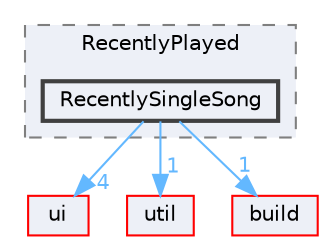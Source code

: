 digraph "RecentlySingleSong"
{
 // LATEX_PDF_SIZE
  bgcolor="transparent";
  edge [fontname=Helvetica,fontsize=10,labelfontname=Helvetica,labelfontsize=10];
  node [fontname=Helvetica,fontsize=10,shape=box,height=0.2,width=0.4];
  compound=true
  subgraph clusterdir_a29342a547cf0e6ba750c0544229179e {
    graph [ bgcolor="#edf0f7", pencolor="grey50", label="RecentlyPlayed", fontname=Helvetica,fontsize=10 style="filled,dashed", URL="dir_a29342a547cf0e6ba750c0544229179e.html",tooltip=""]
  dir_375a4ff5d8e10fc5303cd3a336cab803 [label="RecentlySingleSong", fillcolor="#edf0f7", color="grey25", style="filled,bold", URL="dir_375a4ff5d8e10fc5303cd3a336cab803.html",tooltip=""];
  }
  dir_1788f8309b1a812dcb800a185471cf6c [label="ui", fillcolor="#edf0f7", color="red", style="filled", URL="dir_1788f8309b1a812dcb800a185471cf6c.html",tooltip=""];
  dir_23ec12649285f9fabf3a6b7380226c28 [label="util", fillcolor="#edf0f7", color="red", style="filled", URL="dir_23ec12649285f9fabf3a6b7380226c28.html",tooltip=""];
  dir_4fef79e7177ba769987a8da36c892c5f [label="build", fillcolor="#edf0f7", color="red", style="filled", URL="dir_4fef79e7177ba769987a8da36c892c5f.html",tooltip=""];
  dir_375a4ff5d8e10fc5303cd3a336cab803->dir_1788f8309b1a812dcb800a185471cf6c [headlabel="4", labeldistance=1.5 headhref="dir_000310_000351.html" href="dir_000310_000351.html" color="steelblue1" fontcolor="steelblue1"];
  dir_375a4ff5d8e10fc5303cd3a336cab803->dir_23ec12649285f9fabf3a6b7380226c28 [headlabel="1", labeldistance=1.5 headhref="dir_000310_000357.html" href="dir_000310_000357.html" color="steelblue1" fontcolor="steelblue1"];
  dir_375a4ff5d8e10fc5303cd3a336cab803->dir_4fef79e7177ba769987a8da36c892c5f [headlabel="1", labeldistance=1.5 headhref="dir_000310_000041.html" href="dir_000310_000041.html" color="steelblue1" fontcolor="steelblue1"];
}
